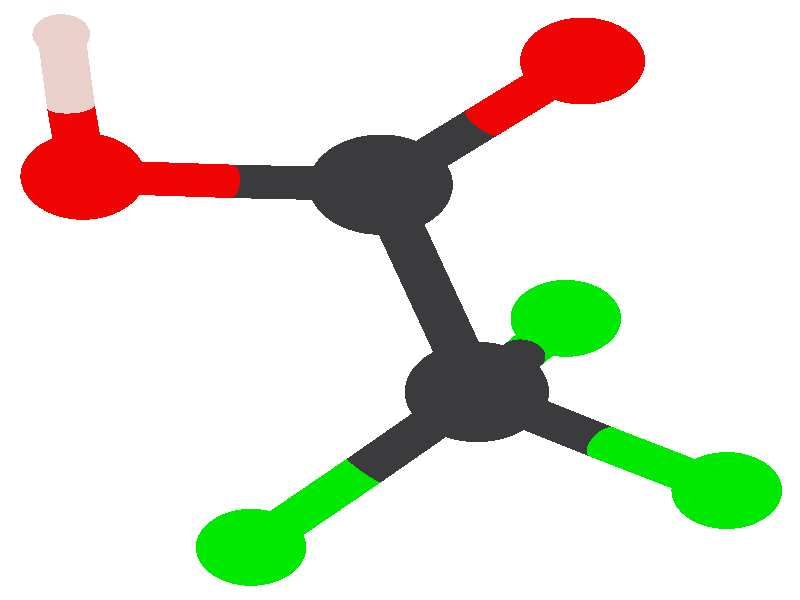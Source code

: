 #version 3.6;
#include "colors.inc"
#include "finish.inc"

global_settings {assumed_gamma 2.2 max_trace_level 6}
background {color White transmit 1.0}
camera {orthographic angle 0
  right -3.33*x up 3.59*y
  direction 50.00*z
  location <0,0,50.00> look_at <0,0,0>}


light_source {<  2.00,   3.00,  40.00> color White
  area_light <0.70, 0, 0>, <0, 0.70, 0>, 3, 3
  adaptive 1 jitter}
// no fog
#declare simple = finish {phong 0.7 ambient 0.4 diffuse 0.55}
#declare pale = finish {ambient 0.9 diffuse 0.30 roughness 0.001 specular 0.2 }
#declare intermediate = finish {ambient 0.4 diffuse 0.6 specular 0.1 roughness 0.04}
#declare vmd = finish {ambient 0.2 diffuse 0.80 phong 0.25 phong_size 10.0 specular 0.2 roughness 0.1}
#declare jmol = finish {ambient 0.4 diffuse 0.6 specular 1 roughness 0.001 metallic}
#declare ase2 = finish {ambient 0.2 brilliance 3 diffuse 0.6 metallic specular 0.7 roughness 0.04 reflection 0.15}
#declare ase3 = finish {ambient 0.4 brilliance 2 diffuse 0.6 metallic specular 1.0 roughness 0.001 reflection 0.0}
#declare glass = finish {ambient 0.4 diffuse 0.35 specular 1.0 roughness 0.001}
#declare glass2 = finish {ambient 0.3 diffuse 0.3 specular 1.0 reflection 0.25 roughness 0.001}
#declare Rcell = 0.050;
#declare Rbond = 0.100;

#macro atom(LOC, R, COL, TRANS, FIN)
  sphere{LOC, R texture{pigment{color COL transmit TRANS} finish{FIN}}}
#end
#macro constrain(LOC, R, COL, TRANS FIN)
union{torus{R, Rcell rotate 45*z texture{pigment{color COL transmit TRANS} finish{FIN}}}
     torus{R, Rcell rotate -45*z texture{pigment{color COL transmit TRANS} finish{FIN}}}
     translate LOC}
#end

// no cell vertices
atom(<  0.32,  -0.55,  -1.78>, 0.30, rgb <0.24, 0.24, 0.25>, 0.0, jmol) // #0
atom(< -0.08,   0.69,  -0.86>, 0.30, rgb <0.24, 0.24, 0.25>, 0.0, jmol) // #1
atom(<  0.76,   1.43,  -0.51>, 0.26, rgb <0.94, 0.04, 0.04>, 0.0, jmol) // #2
atom(< -1.32,   0.74,  -0.42>, 0.26, rgb <0.94, 0.04, 0.04>, 0.0, jmol) // #3
atom(< -0.62,  -1.48,  -1.93>, 0.23, rgb <0.00, 0.91, 0.00>, 0.0, jmol) // #4
atom(<  0.69,  -0.11,  -2.94>, 0.23, rgb <0.00, 0.91, 0.00>, 0.0, jmol) // #5
atom(<  1.36,  -1.14,  -1.16>, 0.23, rgb <0.00, 0.91, 0.00>, 0.0, jmol) // #6
atom(< -1.41,   1.59,   0.00>, 0.12, rgb <0.91, 0.81, 0.79>, 0.0, jmol) // #7
cylinder {<  0.32,  -0.55,  -1.78>, <  0.12,   0.07,  -1.32>, Rbond texture{pigment {color rgb <0.24, 0.24, 0.25> transmit 0.0} finish{jmol}}}
cylinder {< -0.08,   0.69,  -0.86>, <  0.12,   0.07,  -1.32>, Rbond texture{pigment {color rgb <0.24, 0.24, 0.25> transmit 0.0} finish{jmol}}}
cylinder {<  0.32,  -0.55,  -1.78>, < -0.15,  -1.02,  -1.85>, Rbond texture{pigment {color rgb <0.24, 0.24, 0.25> transmit 0.0} finish{jmol}}}
cylinder {< -0.62,  -1.48,  -1.93>, < -0.15,  -1.02,  -1.85>, Rbond texture{pigment {color rgb <0.00, 0.91, 0.00> transmit 0.0} finish{jmol}}}
cylinder {<  0.32,  -0.55,  -1.78>, <  0.51,  -0.33,  -2.36>, Rbond texture{pigment {color rgb <0.24, 0.24, 0.25> transmit 0.0} finish{jmol}}}
cylinder {<  0.69,  -0.11,  -2.94>, <  0.51,  -0.33,  -2.36>, Rbond texture{pigment {color rgb <0.00, 0.91, 0.00> transmit 0.0} finish{jmol}}}
cylinder {<  0.32,  -0.55,  -1.78>, <  0.84,  -0.85,  -1.47>, Rbond texture{pigment {color rgb <0.24, 0.24, 0.25> transmit 0.0} finish{jmol}}}
cylinder {<  1.36,  -1.14,  -1.16>, <  0.84,  -0.85,  -1.47>, Rbond texture{pigment {color rgb <0.00, 0.91, 0.00> transmit 0.0} finish{jmol}}}
cylinder {< -0.08,   0.69,  -0.86>, <  0.34,   1.06,  -0.69>, Rbond texture{pigment {color rgb <0.24, 0.24, 0.25> transmit 0.0} finish{jmol}}}
cylinder {<  0.76,   1.43,  -0.51>, <  0.34,   1.06,  -0.69>, Rbond texture{pigment {color rgb <0.94, 0.04, 0.04> transmit 0.0} finish{jmol}}}
cylinder {< -0.08,   0.69,  -0.86>, < -0.70,   0.71,  -0.64>, Rbond texture{pigment {color rgb <0.24, 0.24, 0.25> transmit 0.0} finish{jmol}}}
cylinder {< -1.32,   0.74,  -0.42>, < -0.70,   0.71,  -0.64>, Rbond texture{pigment {color rgb <0.94, 0.04, 0.04> transmit 0.0} finish{jmol}}}
cylinder {< -1.32,   0.74,  -0.42>, < -1.37,   1.16,  -0.21>, Rbond texture{pigment {color rgb <0.94, 0.04, 0.04> transmit 0.0} finish{jmol}}}
cylinder {< -1.41,   1.59,   0.00>, < -1.37,   1.16,  -0.21>, Rbond texture{pigment {color rgb <0.91, 0.81, 0.79> transmit 0.0} finish{jmol}}}
// no constraints
